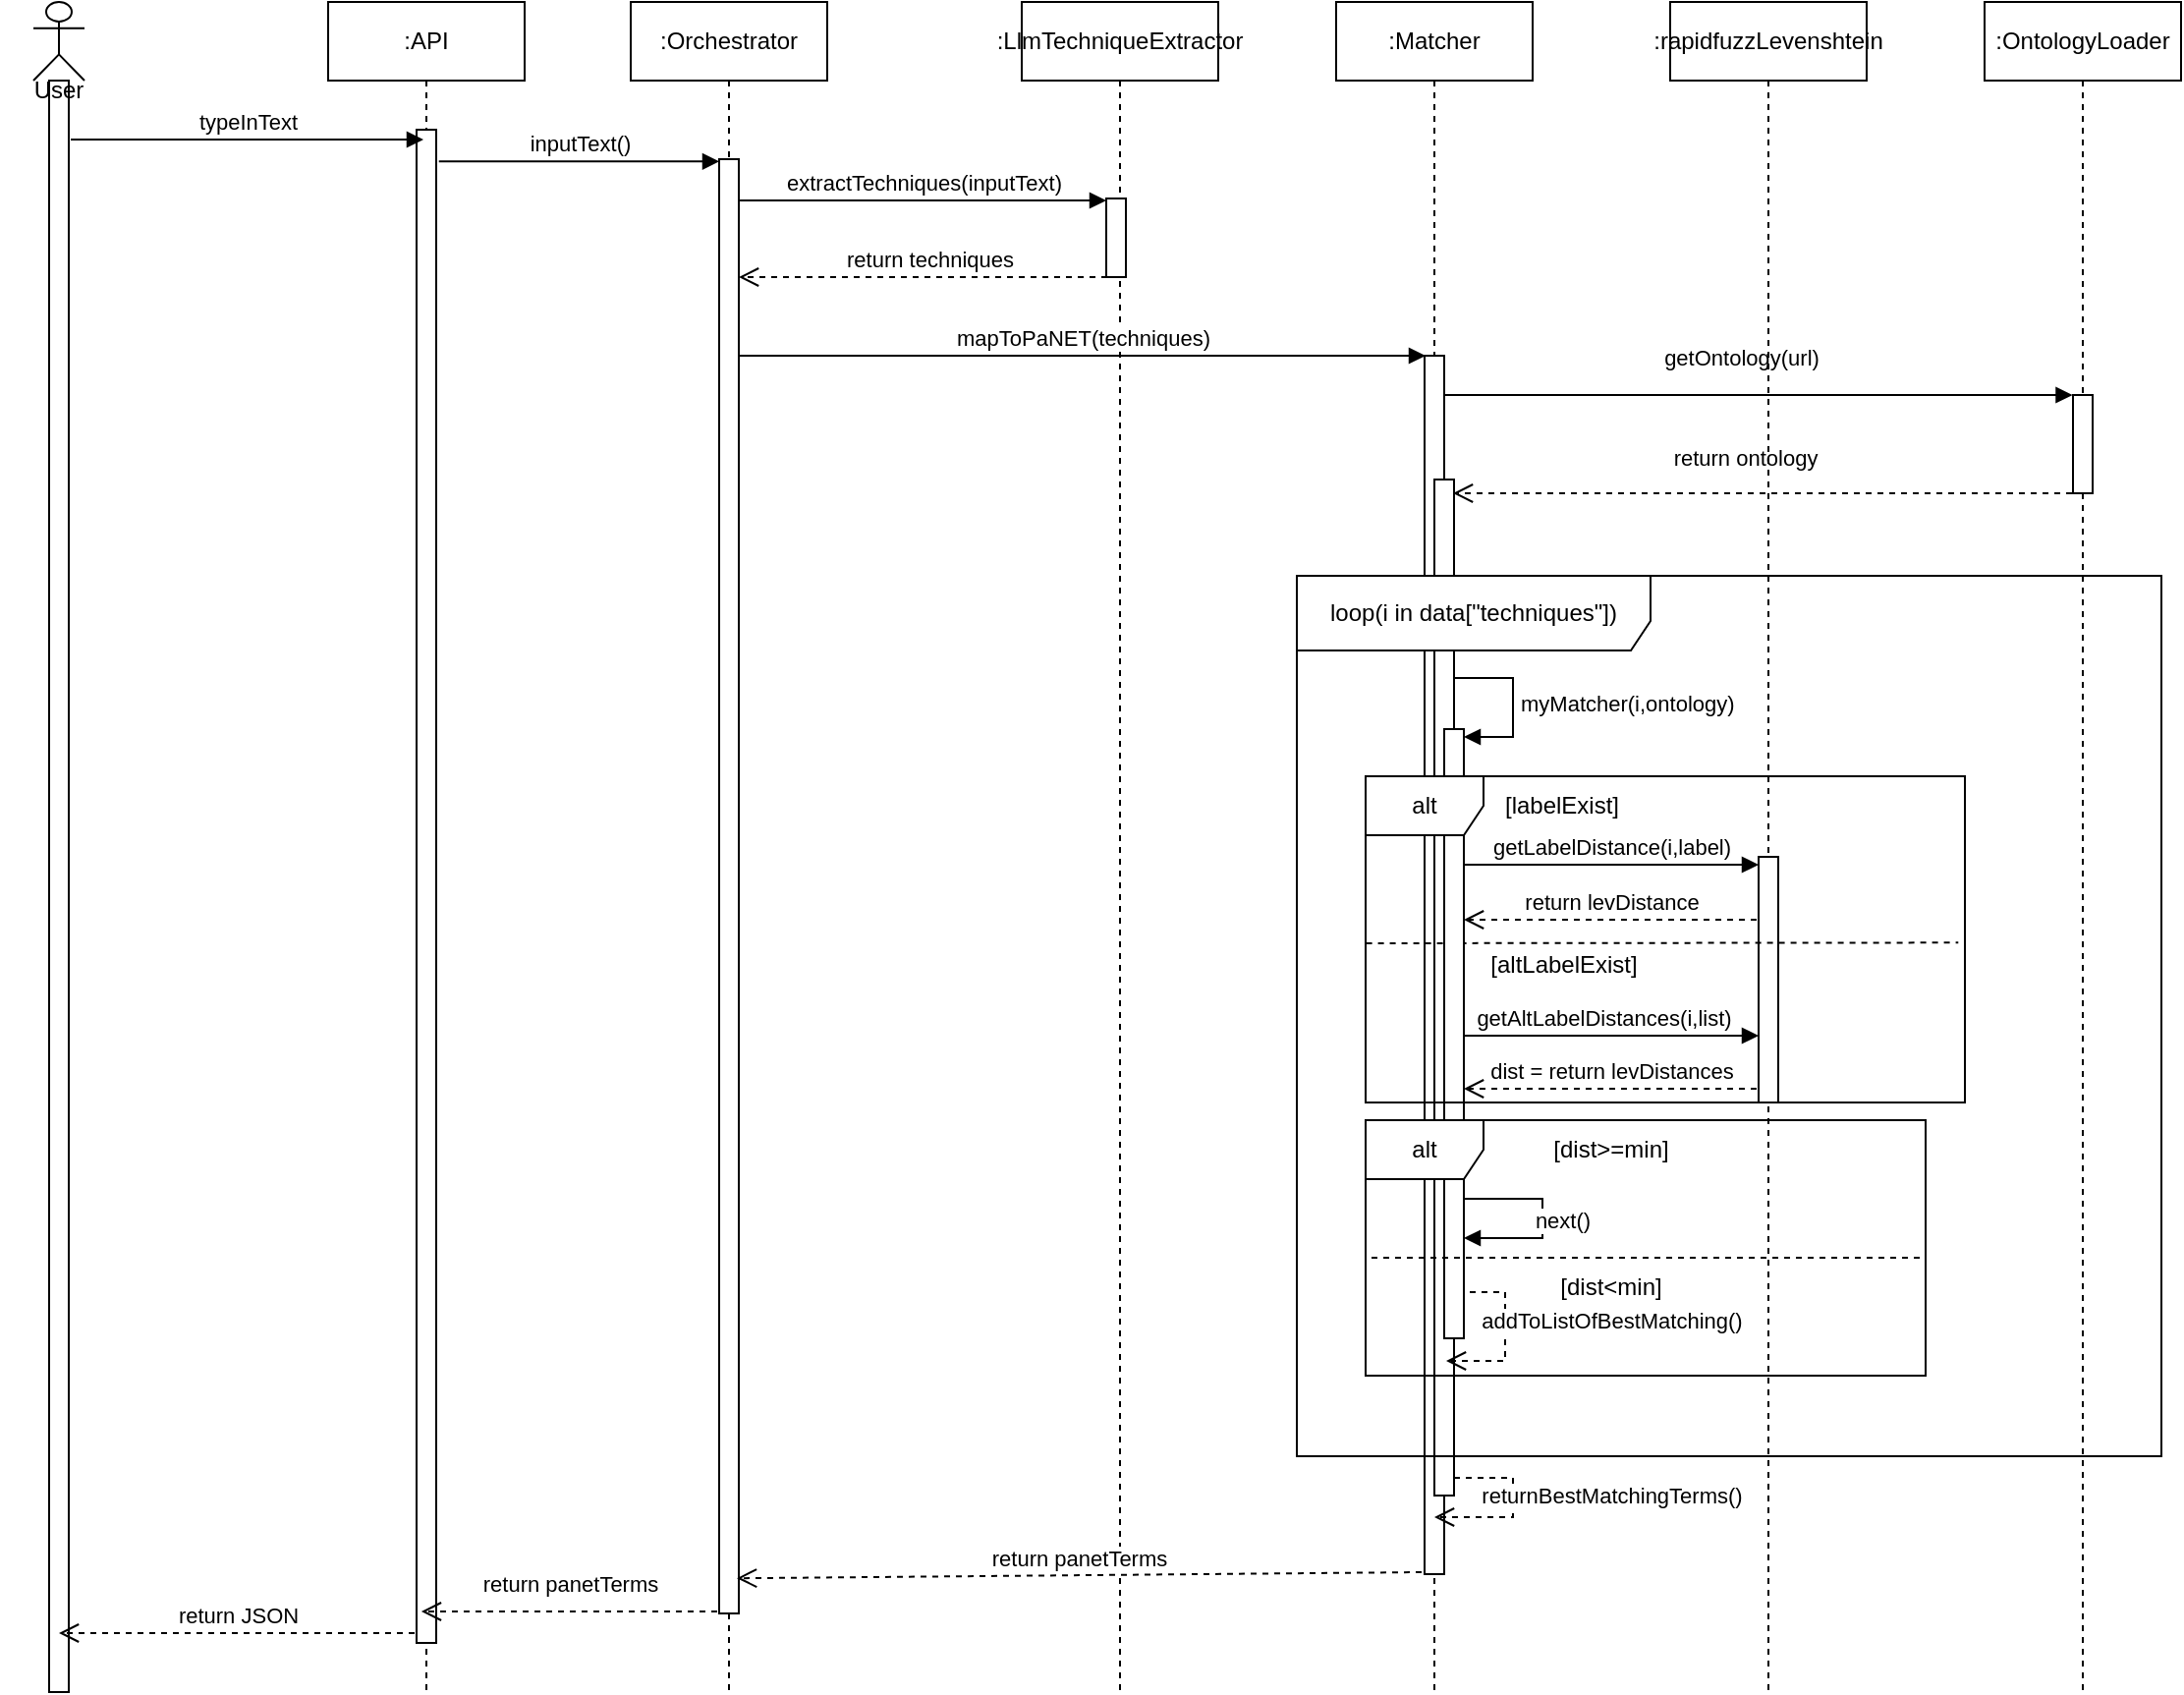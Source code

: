 <mxfile version="27.1.6">
  <diagram name="Page-1" id="G9EifJa7VEOipXLOkobE">
    <mxGraphModel dx="1224" dy="1075" grid="1" gridSize="10" guides="1" tooltips="1" connect="1" arrows="1" fold="1" page="1" pageScale="1" pageWidth="850" pageHeight="1100" math="0" shadow="0">
      <root>
        <mxCell id="0" />
        <mxCell id="1" parent="0" />
        <mxCell id="xjk9JR9wXW13tgPxYJct-2" value="" style="shape=umlLifeline;perimeter=lifelinePerimeter;whiteSpace=wrap;html=1;container=1;dropTarget=0;collapsible=0;recursiveResize=0;outlineConnect=0;portConstraint=eastwest;newEdgeStyle={&quot;curved&quot;:0,&quot;rounded&quot;:0};participant=umlActor;" parent="1" vertex="1">
          <mxGeometry x="210" y="140" width="26" height="860" as="geometry" />
        </mxCell>
        <mxCell id="Ub8G4T8KhfHkpFmfTpSn-4" value="" style="html=1;points=[[0,0,0,0,5],[0,1,0,0,-5],[1,0,0,0,5],[1,1,0,0,-5]];perimeter=orthogonalPerimeter;outlineConnect=0;targetShapes=umlLifeline;portConstraint=eastwest;newEdgeStyle={&quot;curved&quot;:0,&quot;rounded&quot;:0};" vertex="1" parent="xjk9JR9wXW13tgPxYJct-2">
          <mxGeometry x="8" y="40" width="10" height="820" as="geometry" />
        </mxCell>
        <mxCell id="xjk9JR9wXW13tgPxYJct-12" value=":Orchestrator" style="shape=umlLifeline;perimeter=lifelinePerimeter;whiteSpace=wrap;html=1;container=1;dropTarget=0;collapsible=0;recursiveResize=0;outlineConnect=0;portConstraint=eastwest;newEdgeStyle={&quot;curved&quot;:0,&quot;rounded&quot;:0};" parent="1" vertex="1">
          <mxGeometry x="514" y="140" width="100" height="860" as="geometry" />
        </mxCell>
        <mxCell id="xjk9JR9wXW13tgPxYJct-32" value="" style="html=1;points=[[0,0,0,0,5],[0,1,0,0,-5],[1,0,0,0,5],[1,1,0,0,-5]];perimeter=orthogonalPerimeter;outlineConnect=0;targetShapes=umlLifeline;portConstraint=eastwest;newEdgeStyle={&quot;curved&quot;:0,&quot;rounded&quot;:0};" parent="xjk9JR9wXW13tgPxYJct-12" vertex="1">
          <mxGeometry x="45" y="80" width="10" height="740" as="geometry" />
        </mxCell>
        <mxCell id="xjk9JR9wXW13tgPxYJct-13" value=":LlmTechniqueExtractor" style="shape=umlLifeline;perimeter=lifelinePerimeter;whiteSpace=wrap;html=1;container=1;dropTarget=0;collapsible=0;recursiveResize=0;outlineConnect=0;portConstraint=eastwest;newEdgeStyle={&quot;curved&quot;:0,&quot;rounded&quot;:0};" parent="1" vertex="1">
          <mxGeometry x="713" y="140" width="100" height="860" as="geometry" />
        </mxCell>
        <mxCell id="xjk9JR9wXW13tgPxYJct-14" value=":Matcher" style="shape=umlLifeline;perimeter=lifelinePerimeter;whiteSpace=wrap;html=1;container=1;dropTarget=0;collapsible=0;recursiveResize=0;outlineConnect=0;portConstraint=eastwest;newEdgeStyle={&quot;curved&quot;:0,&quot;rounded&quot;:0};" parent="1" vertex="1">
          <mxGeometry x="873" y="140" width="100" height="860" as="geometry" />
        </mxCell>
        <mxCell id="xjk9JR9wXW13tgPxYJct-27" value="" style="html=1;points=[[0,0,0,0,5],[0,1,0,0,-5],[1,0,0,0,5],[1,1,0,0,-5]];perimeter=orthogonalPerimeter;outlineConnect=0;targetShapes=umlLifeline;portConstraint=eastwest;newEdgeStyle={&quot;curved&quot;:0,&quot;rounded&quot;:0};" parent="xjk9JR9wXW13tgPxYJct-14" vertex="1">
          <mxGeometry x="45" y="180" width="10" height="620" as="geometry" />
        </mxCell>
        <mxCell id="xjk9JR9wXW13tgPxYJct-42" value="" style="html=1;points=[[0,0,0,0,5],[0,1,0,0,-5],[1,0,0,0,5],[1,1,0,0,-5]];perimeter=orthogonalPerimeter;outlineConnect=0;targetShapes=umlLifeline;portConstraint=eastwest;newEdgeStyle={&quot;curved&quot;:0,&quot;rounded&quot;:0};" parent="xjk9JR9wXW13tgPxYJct-14" vertex="1">
          <mxGeometry x="50" y="243" width="10" height="517" as="geometry" />
        </mxCell>
        <mxCell id="xjk9JR9wXW13tgPxYJct-15" value=":OntologyLoader" style="shape=umlLifeline;perimeter=lifelinePerimeter;whiteSpace=wrap;html=1;container=1;dropTarget=0;collapsible=0;recursiveResize=0;outlineConnect=0;portConstraint=eastwest;newEdgeStyle={&quot;curved&quot;:0,&quot;rounded&quot;:0};" parent="1" vertex="1">
          <mxGeometry x="1203" y="140" width="100" height="860" as="geometry" />
        </mxCell>
        <mxCell id="xjk9JR9wXW13tgPxYJct-33" value="" style="html=1;points=[[0,0,0,0,5],[0,1,0,0,-5],[1,0,0,0,5],[1,1,0,0,-5]];perimeter=orthogonalPerimeter;outlineConnect=0;targetShapes=umlLifeline;portConstraint=eastwest;newEdgeStyle={&quot;curved&quot;:0,&quot;rounded&quot;:0};" parent="xjk9JR9wXW13tgPxYJct-15" vertex="1">
          <mxGeometry x="45" y="200" width="10" height="50" as="geometry" />
        </mxCell>
        <mxCell id="xjk9JR9wXW13tgPxYJct-16" value="extractTechniques(inputText)" style="html=1;verticalAlign=bottom;endArrow=block;curved=0;rounded=0;" parent="1" target="xjk9JR9wXW13tgPxYJct-35" edge="1">
          <mxGeometry width="80" relative="1" as="geometry">
            <mxPoint x="569" y="241" as="sourcePoint" />
            <mxPoint x="753" y="241" as="targetPoint" />
          </mxGeometry>
        </mxCell>
        <mxCell id="xjk9JR9wXW13tgPxYJct-20" value="&lt;div&gt;return panetTerms&lt;/div&gt;" style="html=1;verticalAlign=bottom;endArrow=open;dashed=1;endSize=8;curved=0;rounded=0;entryX=0.54;entryY=0.876;entryDx=0;entryDy=0;entryPerimeter=0;" parent="1" edge="1">
          <mxGeometry relative="1" as="geometry">
            <mxPoint x="916.5" y="939" as="sourcePoint" />
            <mxPoint x="568" y="942.12" as="targetPoint" />
          </mxGeometry>
        </mxCell>
        <mxCell id="xjk9JR9wXW13tgPxYJct-21" value="getOntology(url)" style="html=1;verticalAlign=bottom;endArrow=block;curved=0;rounded=0;" parent="1" edge="1">
          <mxGeometry x="-0.056" y="10" width="80" relative="1" as="geometry">
            <mxPoint x="928.25" y="340" as="sourcePoint" />
            <mxPoint x="1247.75" y="340" as="targetPoint" />
            <mxPoint as="offset" />
          </mxGeometry>
        </mxCell>
        <mxCell id="xjk9JR9wXW13tgPxYJct-22" value="return ontology" style="html=1;verticalAlign=bottom;endArrow=open;dashed=1;endSize=8;curved=0;rounded=0;" parent="1" edge="1">
          <mxGeometry x="0.056" y="-9" relative="1" as="geometry">
            <mxPoint x="1247.5" y="390" as="sourcePoint" />
            <mxPoint x="932.5" y="390" as="targetPoint" />
            <mxPoint as="offset" />
          </mxGeometry>
        </mxCell>
        <mxCell id="xjk9JR9wXW13tgPxYJct-23" value="return techniques" style="html=1;verticalAlign=bottom;endArrow=open;dashed=1;endSize=8;curved=0;rounded=0;" parent="1" source="xjk9JR9wXW13tgPxYJct-13" target="xjk9JR9wXW13tgPxYJct-32" edge="1">
          <mxGeometry relative="1" as="geometry">
            <mxPoint x="733" y="280" as="sourcePoint" />
            <mxPoint x="573" y="280" as="targetPoint" />
            <Array as="points">
              <mxPoint x="603" y="280" />
            </Array>
          </mxGeometry>
        </mxCell>
        <mxCell id="xjk9JR9wXW13tgPxYJct-24" value="mapToPaNET(techniques)" style="html=1;verticalAlign=bottom;endArrow=block;curved=0;rounded=0;" parent="1" edge="1">
          <mxGeometry width="80" relative="1" as="geometry">
            <mxPoint x="569" y="320" as="sourcePoint" />
            <mxPoint x="918.5" y="320" as="targetPoint" />
          </mxGeometry>
        </mxCell>
        <mxCell id="xjk9JR9wXW13tgPxYJct-29" value=":rapidfuzzLevenshtein" style="shape=umlLifeline;perimeter=lifelinePerimeter;whiteSpace=wrap;html=1;container=1;dropTarget=0;collapsible=0;recursiveResize=0;outlineConnect=0;portConstraint=eastwest;newEdgeStyle={&quot;curved&quot;:0,&quot;rounded&quot;:0};" parent="1" vertex="1">
          <mxGeometry x="1043" y="140" width="100" height="860" as="geometry" />
        </mxCell>
        <mxCell id="xjk9JR9wXW13tgPxYJct-38" value="" style="html=1;points=[[0,0,0,0,5],[0,1,0,0,-5],[1,0,0,0,5],[1,1,0,0,-5]];perimeter=orthogonalPerimeter;outlineConnect=0;targetShapes=umlLifeline;portConstraint=eastwest;newEdgeStyle={&quot;curved&quot;:0,&quot;rounded&quot;:0};" parent="xjk9JR9wXW13tgPxYJct-29" vertex="1">
          <mxGeometry x="45" y="435" width="10" height="125" as="geometry" />
        </mxCell>
        <mxCell id="xjk9JR9wXW13tgPxYJct-35" value="" style="html=1;points=[[0,0,0,0,5],[0,1,0,0,-5],[1,0,0,0,5],[1,1,0,0,-5]];perimeter=orthogonalPerimeter;outlineConnect=0;targetShapes=umlLifeline;portConstraint=eastwest;newEdgeStyle={&quot;curved&quot;:0,&quot;rounded&quot;:0};" parent="1" vertex="1">
          <mxGeometry x="756" y="240" width="10" height="40" as="geometry" />
        </mxCell>
        <mxCell id="xjk9JR9wXW13tgPxYJct-37" value="loop(i in data[&quot;techniques&quot;])" style="shape=umlFrame;whiteSpace=wrap;html=1;pointerEvents=0;width=180;height=38;" parent="1" vertex="1">
          <mxGeometry x="853" y="432" width="440" height="448" as="geometry" />
        </mxCell>
        <mxCell id="xjk9JR9wXW13tgPxYJct-41" value="inputText()" style="html=1;verticalAlign=bottom;endArrow=block;curved=0;rounded=0;exitX=1.137;exitY=0.021;exitDx=0;exitDy=0;exitPerimeter=0;" parent="1" source="xjk9JR9wXW13tgPxYJct-69" target="xjk9JR9wXW13tgPxYJct-32" edge="1">
          <mxGeometry width="80" relative="1" as="geometry">
            <mxPoint x="413" y="220" as="sourcePoint" />
            <mxPoint x="572.5" y="220" as="targetPoint" />
          </mxGeometry>
        </mxCell>
        <mxCell id="xjk9JR9wXW13tgPxYJct-45" value="myMatcher(i,ontology)" style="html=1;align=left;spacingLeft=2;endArrow=block;rounded=0;edgeStyle=orthogonalEdgeStyle;curved=0;rounded=0;" parent="1" edge="1">
          <mxGeometry relative="1" as="geometry">
            <mxPoint x="933" y="484" as="sourcePoint" />
            <Array as="points">
              <mxPoint x="963" y="514" />
            </Array>
            <mxPoint x="938" y="514" as="targetPoint" />
          </mxGeometry>
        </mxCell>
        <mxCell id="xjk9JR9wXW13tgPxYJct-46" value="dist = return levDistances" style="html=1;verticalAlign=bottom;endArrow=open;dashed=1;endSize=8;curved=0;rounded=0;" parent="1" edge="1">
          <mxGeometry relative="1" as="geometry">
            <mxPoint x="1087" y="693" as="sourcePoint" />
            <mxPoint x="938" y="693" as="targetPoint" />
          </mxGeometry>
        </mxCell>
        <mxCell id="xjk9JR9wXW13tgPxYJct-47" value="addToListOfBestMatching()" style="html=1;verticalAlign=bottom;endArrow=open;dashed=1;endSize=8;curved=0;rounded=0;" parent="1" edge="1">
          <mxGeometry x="0.126" y="54" relative="1" as="geometry">
            <mxPoint x="929" y="796.5" as="sourcePoint" />
            <mxPoint x="929" y="831.5" as="targetPoint" />
            <Array as="points">
              <mxPoint x="959" y="796.5" />
              <mxPoint x="959" y="831.5" />
            </Array>
            <mxPoint as="offset" />
          </mxGeometry>
        </mxCell>
        <mxCell id="xjk9JR9wXW13tgPxYJct-48" value="returnBestMatchingTerms()" style="html=1;verticalAlign=bottom;endArrow=open;dashed=1;endSize=8;curved=0;rounded=0;" parent="1" edge="1">
          <mxGeometry x="0.067" y="50" relative="1" as="geometry">
            <mxPoint x="933" y="891" as="sourcePoint" />
            <mxPoint x="923" y="911" as="targetPoint" />
            <Array as="points">
              <mxPoint x="963" y="891" />
              <mxPoint x="963" y="911" />
            </Array>
            <mxPoint as="offset" />
          </mxGeometry>
        </mxCell>
        <mxCell id="xjk9JR9wXW13tgPxYJct-53" value="getAltLabelDistances(i,list)" style="html=1;verticalAlign=bottom;endArrow=block;curved=0;rounded=0;" parent="1" edge="1">
          <mxGeometry x="-0.062" width="80" relative="1" as="geometry">
            <mxPoint x="938" y="666" as="sourcePoint" />
            <mxPoint x="1088" y="666" as="targetPoint" />
            <Array as="points">
              <mxPoint x="1053" y="666" />
            </Array>
            <mxPoint as="offset" />
          </mxGeometry>
        </mxCell>
        <mxCell id="xjk9JR9wXW13tgPxYJct-54" value="" style="endArrow=none;dashed=1;html=1;rounded=0;entryX=0.989;entryY=0.51;entryDx=0;entryDy=0;entryPerimeter=0;exitX=0.001;exitY=0.515;exitDx=0;exitDy=0;exitPerimeter=0;" parent="1" target="xjk9JR9wXW13tgPxYJct-51" edge="1">
          <mxGeometry width="50" height="50" relative="1" as="geometry">
            <mxPoint x="888.3" y="619" as="sourcePoint" />
            <mxPoint x="1185" y="619.6" as="targetPoint" />
          </mxGeometry>
        </mxCell>
        <mxCell id="xjk9JR9wXW13tgPxYJct-55" value="[labelExist]" style="text;html=1;align=center;verticalAlign=middle;whiteSpace=wrap;rounded=0;" parent="1" vertex="1">
          <mxGeometry x="958" y="534" width="60" height="30" as="geometry" />
        </mxCell>
        <mxCell id="xjk9JR9wXW13tgPxYJct-56" value="[altLabelExist]" style="text;html=1;align=center;verticalAlign=middle;whiteSpace=wrap;rounded=0;" parent="1" vertex="1">
          <mxGeometry x="959" y="615" width="60" height="30" as="geometry" />
        </mxCell>
        <mxCell id="xjk9JR9wXW13tgPxYJct-50" value="getLabelDistance(i,label)" style="html=1;verticalAlign=bottom;endArrow=block;curved=0;rounded=0;" parent="1" edge="1">
          <mxGeometry width="80" relative="1" as="geometry">
            <mxPoint x="938" y="579" as="sourcePoint" />
            <mxPoint x="1088" y="579" as="targetPoint" />
            <Array as="points">
              <mxPoint x="1003" y="579" />
              <mxPoint x="1043" y="579" />
            </Array>
            <mxPoint as="offset" />
          </mxGeometry>
        </mxCell>
        <mxCell id="xjk9JR9wXW13tgPxYJct-58" value="return levDistance" style="html=1;verticalAlign=bottom;endArrow=open;dashed=1;endSize=8;curved=0;rounded=0;" parent="1" edge="1">
          <mxGeometry relative="1" as="geometry">
            <mxPoint x="1087" y="607" as="sourcePoint" />
            <mxPoint x="938" y="607" as="targetPoint" />
          </mxGeometry>
        </mxCell>
        <mxCell id="xjk9JR9wXW13tgPxYJct-44" value="" style="html=1;points=[[0,0,0,0,5],[0,1,0,0,-5],[1,0,0,0,5],[1,1,0,0,-5]];perimeter=orthogonalPerimeter;outlineConnect=0;targetShapes=umlLifeline;portConstraint=eastwest;newEdgeStyle={&quot;curved&quot;:0,&quot;rounded&quot;:0};" parent="1" vertex="1">
          <mxGeometry x="928" y="510" width="10" height="310" as="geometry" />
        </mxCell>
        <mxCell id="xjk9JR9wXW13tgPxYJct-51" value="alt" style="shape=umlFrame;whiteSpace=wrap;html=1;pointerEvents=0;" parent="1" vertex="1">
          <mxGeometry x="888" y="534" width="305" height="166" as="geometry" />
        </mxCell>
        <mxCell id="xjk9JR9wXW13tgPxYJct-59" value="alt" style="shape=umlFrame;whiteSpace=wrap;html=1;pointerEvents=0;" parent="1" vertex="1">
          <mxGeometry x="888" y="709" width="285" height="130" as="geometry" />
        </mxCell>
        <mxCell id="xjk9JR9wXW13tgPxYJct-60" value="" style="endArrow=none;dashed=1;html=1;rounded=0;entryX=0.989;entryY=0.51;entryDx=0;entryDy=0;entryPerimeter=0;" parent="1" edge="1">
          <mxGeometry width="50" height="50" relative="1" as="geometry">
            <mxPoint x="891" y="779" as="sourcePoint" />
            <mxPoint x="1171.0" y="779" as="targetPoint" />
          </mxGeometry>
        </mxCell>
        <mxCell id="xjk9JR9wXW13tgPxYJct-61" value="next()" style="html=1;verticalAlign=bottom;endArrow=block;curved=0;rounded=0;" parent="1" edge="1">
          <mxGeometry x="0.2" y="-10" width="80" relative="1" as="geometry">
            <mxPoint x="938" y="749" as="sourcePoint" />
            <mxPoint x="938" y="769" as="targetPoint" />
            <Array as="points">
              <mxPoint x="978" y="749" />
              <mxPoint x="978" y="769" />
            </Array>
            <mxPoint x="10" y="10" as="offset" />
          </mxGeometry>
        </mxCell>
        <mxCell id="xjk9JR9wXW13tgPxYJct-65" value="[dist&amp;gt;=min]" style="text;html=1;align=center;verticalAlign=middle;whiteSpace=wrap;rounded=0;" parent="1" vertex="1">
          <mxGeometry x="983" y="709" width="60" height="30" as="geometry" />
        </mxCell>
        <mxCell id="xjk9JR9wXW13tgPxYJct-66" value="[dist&amp;lt;min]" style="text;html=1;align=center;verticalAlign=middle;whiteSpace=wrap;rounded=0;" parent="1" vertex="1">
          <mxGeometry x="983" y="779" width="60" height="30" as="geometry" />
        </mxCell>
        <mxCell id="Ub8G4T8KhfHkpFmfTpSn-1" value=":API" style="shape=umlLifeline;perimeter=lifelinePerimeter;whiteSpace=wrap;html=1;container=1;dropTarget=0;collapsible=0;recursiveResize=0;outlineConnect=0;portConstraint=eastwest;newEdgeStyle={&quot;curved&quot;:0,&quot;rounded&quot;:0};" vertex="1" parent="1">
          <mxGeometry x="360" y="140" width="100" height="860" as="geometry" />
        </mxCell>
        <mxCell id="xjk9JR9wXW13tgPxYJct-69" value="" style="html=1;points=[[0,0,0,0,5],[0,1,0,0,-5],[1,0,0,0,5],[1,1,0,0,-5]];perimeter=orthogonalPerimeter;outlineConnect=0;targetShapes=umlLifeline;portConstraint=eastwest;newEdgeStyle={&quot;curved&quot;:0,&quot;rounded&quot;:0};" parent="Ub8G4T8KhfHkpFmfTpSn-1" vertex="1">
          <mxGeometry x="45" y="65" width="10" height="770" as="geometry" />
        </mxCell>
        <mxCell id="xjk9JR9wXW13tgPxYJct-70" value="return panetTerms" style="html=1;verticalAlign=bottom;endArrow=open;dashed=1;endSize=8;curved=0;rounded=0;" parent="1" edge="1">
          <mxGeometry x="-0.004" y="-5" relative="1" as="geometry">
            <mxPoint x="558" y="959" as="sourcePoint" />
            <mxPoint x="407.447" y="959" as="targetPoint" />
            <mxPoint as="offset" />
          </mxGeometry>
        </mxCell>
        <mxCell id="Ub8G4T8KhfHkpFmfTpSn-3" value="return JSON" style="html=1;verticalAlign=bottom;endArrow=open;dashed=1;endSize=8;curved=0;rounded=0;" edge="1" parent="1" target="xjk9JR9wXW13tgPxYJct-2">
          <mxGeometry relative="1" as="geometry">
            <mxPoint x="404" y="970" as="sourcePoint" />
            <mxPoint x="234" y="970" as="targetPoint" />
          </mxGeometry>
        </mxCell>
        <mxCell id="Ub8G4T8KhfHkpFmfTpSn-2" value="typeInText" style="html=1;verticalAlign=bottom;endArrow=block;curved=0;rounded=0;" edge="1" parent="1">
          <mxGeometry width="80" relative="1" as="geometry">
            <mxPoint x="229" y="210" as="sourcePoint" />
            <mxPoint x="408.5" y="210" as="targetPoint" />
          </mxGeometry>
        </mxCell>
        <mxCell id="Ub8G4T8KhfHkpFmfTpSn-5" value="User" style="text;html=1;align=center;verticalAlign=middle;whiteSpace=wrap;rounded=0;" vertex="1" parent="1">
          <mxGeometry x="193" y="170" width="60" height="30" as="geometry" />
        </mxCell>
      </root>
    </mxGraphModel>
  </diagram>
</mxfile>
